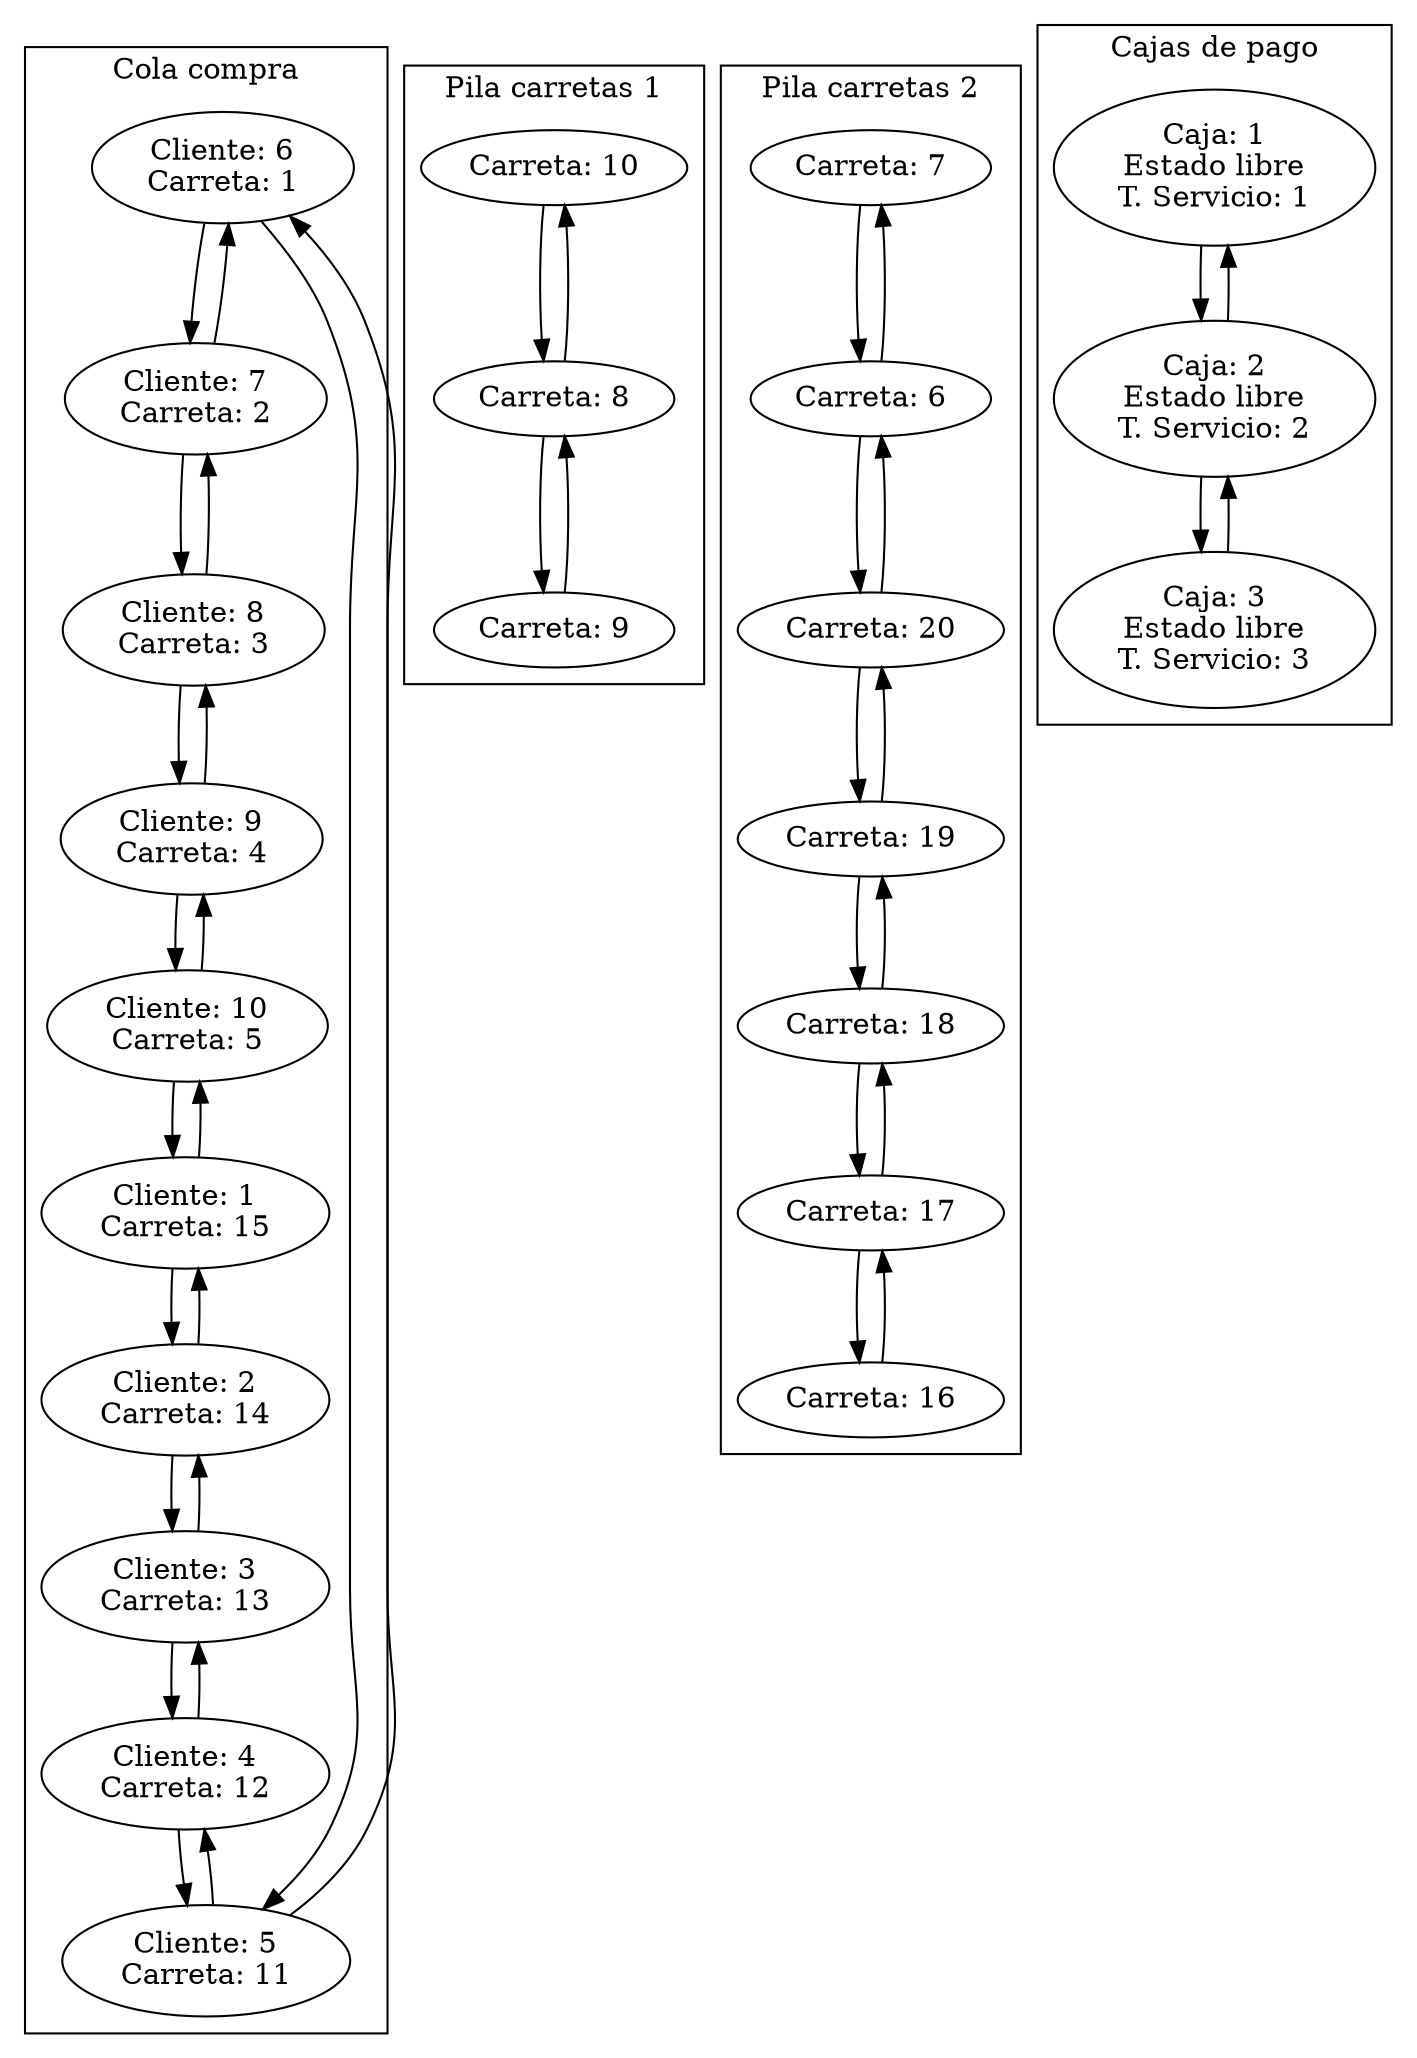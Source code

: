 digraph Grafica {
subgraph cluster_ColaCarreta {
label="Cola espera"}subgraph cluster_ColaCompra {
Cliente6[label="Cliente: 6
Carreta: 1"];
Cliente7[label="Cliente: 7
Carreta: 2"];
Cliente8[label="Cliente: 8
Carreta: 3"];
Cliente9[label="Cliente: 9
Carreta: 4"];
Cliente10[label="Cliente: 10
Carreta: 5"];
Cliente1[label="Cliente: 1
Carreta: 15"];
Cliente2[label="Cliente: 2
Carreta: 14"];
Cliente3[label="Cliente: 3
Carreta: 13"];
Cliente4[label="Cliente: 4
Carreta: 12"];
Cliente5[label="Cliente: 5
Carreta: 11"];
Cliente6 -> Cliente7;
Cliente6 -> Cliente5;
Cliente7 -> Cliente8;
Cliente7 -> Cliente6;
Cliente8 -> Cliente9;
Cliente8 -> Cliente7;
Cliente9 -> Cliente10;
Cliente9 -> Cliente8;
Cliente10 -> Cliente1;
Cliente10 -> Cliente9;
Cliente1 -> Cliente2;
Cliente1 -> Cliente10;
Cliente2 -> Cliente3;
Cliente2 -> Cliente1;
Cliente3 -> Cliente4;
Cliente3 -> Cliente2;
Cliente4 -> Cliente5;
Cliente4 -> Cliente3;
Cliente5 -> Cliente6;
Cliente5 -> Cliente4;
label="Cola compra"}subgraph cluster_ColaPago {
label="Cola pagos"}subgraph cluster_Carreta1 {
Carreta10[label="Carreta: 10"];
Carreta8[label="Carreta: 8"];
Carreta9[label="Carreta: 9"];
Carreta10 -> Carreta8;
Carreta8 -> Carreta9;
Carreta8 -> Carreta10;
Carreta9 -> Carreta8;
label="Pila carretas 1"}subgraph cluster_Carreta2 {
Carreta7[label="Carreta: 7"];
Carreta6[label="Carreta: 6"];
Carreta20[label="Carreta: 20"];
Carreta19[label="Carreta: 19"];
Carreta18[label="Carreta: 18"];
Carreta17[label="Carreta: 17"];
Carreta16[label="Carreta: 16"];
Carreta7 -> Carreta6;
Carreta6 -> Carreta20;
Carreta6 -> Carreta7;
Carreta20 -> Carreta19;
Carreta20 -> Carreta6;
Carreta19 -> Carreta18;
Carreta19 -> Carreta20;
Carreta18 -> Carreta17;
Carreta18 -> Carreta19;
Carreta17 -> Carreta16;
Carreta17 -> Carreta18;
Carreta16 -> Carreta17;
label="Pila carretas 2"}subgraph cluster_ColaCaja {
Caja1[label="Caja: 1
Estado libre
T. Servicio: 1"];
Caja2[label="Caja: 2
Estado libre
T. Servicio: 2"];
Caja3[label="Caja: 3
Estado libre
T. Servicio: 3"];
Caja1 -> Caja2;
Caja2 -> Caja3;
Caja2 -> Caja1;
Caja3 -> Caja2;
label="Cajas de pago"}}